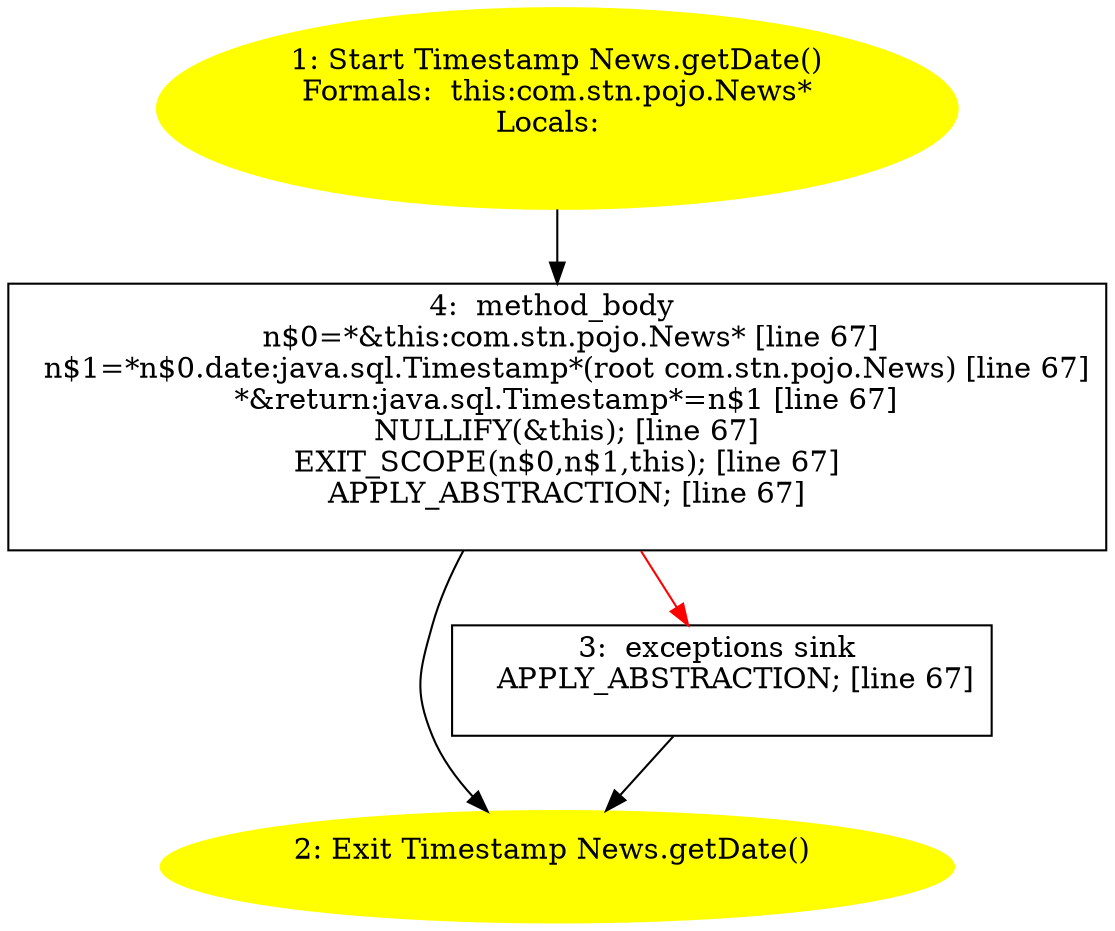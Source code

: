 /* @generated */
digraph cfg {
"com.stn.pojo.News.getDate():java.sql.Timestamp.2300bc3cc0c023e964d44ae988b83ff5_1" [label="1: Start Timestamp News.getDate()\nFormals:  this:com.stn.pojo.News*\nLocals:  \n  " color=yellow style=filled]
	

	 "com.stn.pojo.News.getDate():java.sql.Timestamp.2300bc3cc0c023e964d44ae988b83ff5_1" -> "com.stn.pojo.News.getDate():java.sql.Timestamp.2300bc3cc0c023e964d44ae988b83ff5_4" ;
"com.stn.pojo.News.getDate():java.sql.Timestamp.2300bc3cc0c023e964d44ae988b83ff5_2" [label="2: Exit Timestamp News.getDate() \n  " color=yellow style=filled]
	

"com.stn.pojo.News.getDate():java.sql.Timestamp.2300bc3cc0c023e964d44ae988b83ff5_3" [label="3:  exceptions sink \n   APPLY_ABSTRACTION; [line 67]\n " shape="box"]
	

	 "com.stn.pojo.News.getDate():java.sql.Timestamp.2300bc3cc0c023e964d44ae988b83ff5_3" -> "com.stn.pojo.News.getDate():java.sql.Timestamp.2300bc3cc0c023e964d44ae988b83ff5_2" ;
"com.stn.pojo.News.getDate():java.sql.Timestamp.2300bc3cc0c023e964d44ae988b83ff5_4" [label="4:  method_body \n   n$0=*&this:com.stn.pojo.News* [line 67]\n  n$1=*n$0.date:java.sql.Timestamp*(root com.stn.pojo.News) [line 67]\n  *&return:java.sql.Timestamp*=n$1 [line 67]\n  NULLIFY(&this); [line 67]\n  EXIT_SCOPE(n$0,n$1,this); [line 67]\n  APPLY_ABSTRACTION; [line 67]\n " shape="box"]
	

	 "com.stn.pojo.News.getDate():java.sql.Timestamp.2300bc3cc0c023e964d44ae988b83ff5_4" -> "com.stn.pojo.News.getDate():java.sql.Timestamp.2300bc3cc0c023e964d44ae988b83ff5_2" ;
	 "com.stn.pojo.News.getDate():java.sql.Timestamp.2300bc3cc0c023e964d44ae988b83ff5_4" -> "com.stn.pojo.News.getDate():java.sql.Timestamp.2300bc3cc0c023e964d44ae988b83ff5_3" [color="red" ];
}
